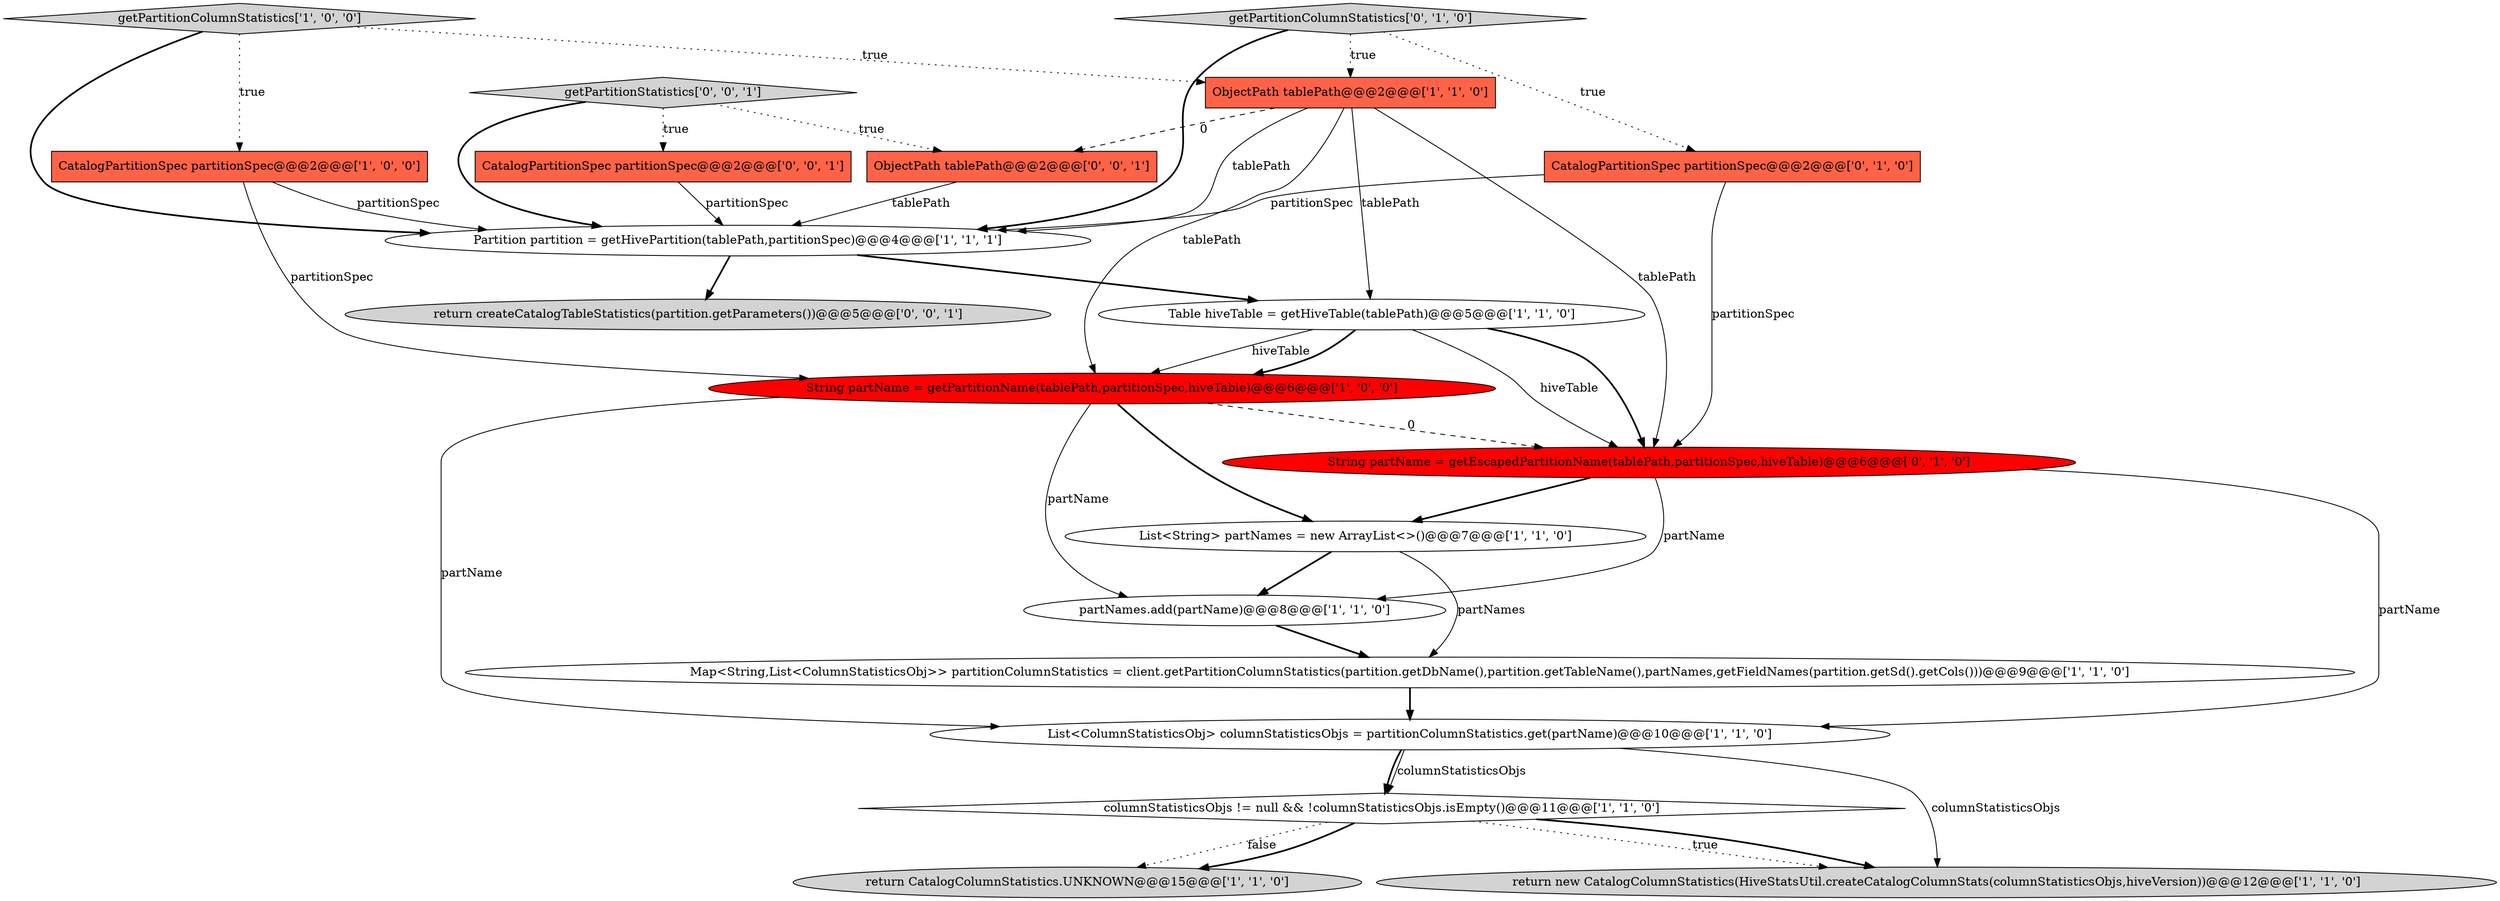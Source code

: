 digraph {
11 [style = filled, label = "String partName = getPartitionName(tablePath,partitionSpec,hiveTable)@@@6@@@['1', '0', '0']", fillcolor = red, shape = ellipse image = "AAA1AAABBB1BBB"];
3 [style = filled, label = "List<String> partNames = new ArrayList<>()@@@7@@@['1', '1', '0']", fillcolor = white, shape = ellipse image = "AAA0AAABBB1BBB"];
1 [style = filled, label = "return CatalogColumnStatistics.UNKNOWN@@@15@@@['1', '1', '0']", fillcolor = lightgray, shape = ellipse image = "AAA0AAABBB1BBB"];
8 [style = filled, label = "ObjectPath tablePath@@@2@@@['1', '1', '0']", fillcolor = tomato, shape = box image = "AAA0AAABBB1BBB"];
7 [style = filled, label = "getPartitionColumnStatistics['1', '0', '0']", fillcolor = lightgray, shape = diamond image = "AAA0AAABBB1BBB"];
4 [style = filled, label = "Table hiveTable = getHiveTable(tablePath)@@@5@@@['1', '1', '0']", fillcolor = white, shape = ellipse image = "AAA0AAABBB1BBB"];
14 [style = filled, label = "getPartitionColumnStatistics['0', '1', '0']", fillcolor = lightgray, shape = diamond image = "AAA0AAABBB2BBB"];
17 [style = filled, label = "CatalogPartitionSpec partitionSpec@@@2@@@['0', '0', '1']", fillcolor = tomato, shape = box image = "AAA0AAABBB3BBB"];
0 [style = filled, label = "partNames.add(partName)@@@8@@@['1', '1', '0']", fillcolor = white, shape = ellipse image = "AAA0AAABBB1BBB"];
2 [style = filled, label = "columnStatisticsObjs != null && !columnStatisticsObjs.isEmpty()@@@11@@@['1', '1', '0']", fillcolor = white, shape = diamond image = "AAA0AAABBB1BBB"];
18 [style = filled, label = "ObjectPath tablePath@@@2@@@['0', '0', '1']", fillcolor = tomato, shape = box image = "AAA0AAABBB3BBB"];
19 [style = filled, label = "getPartitionStatistics['0', '0', '1']", fillcolor = lightgray, shape = diamond image = "AAA0AAABBB3BBB"];
15 [style = filled, label = "String partName = getEscapedPartitionName(tablePath,partitionSpec,hiveTable)@@@6@@@['0', '1', '0']", fillcolor = red, shape = ellipse image = "AAA1AAABBB2BBB"];
12 [style = filled, label = "Partition partition = getHivePartition(tablePath,partitionSpec)@@@4@@@['1', '1', '1']", fillcolor = white, shape = ellipse image = "AAA0AAABBB1BBB"];
13 [style = filled, label = "CatalogPartitionSpec partitionSpec@@@2@@@['0', '1', '0']", fillcolor = tomato, shape = box image = "AAA0AAABBB2BBB"];
16 [style = filled, label = "return createCatalogTableStatistics(partition.getParameters())@@@5@@@['0', '0', '1']", fillcolor = lightgray, shape = ellipse image = "AAA0AAABBB3BBB"];
5 [style = filled, label = "Map<String,List<ColumnStatisticsObj>> partitionColumnStatistics = client.getPartitionColumnStatistics(partition.getDbName(),partition.getTableName(),partNames,getFieldNames(partition.getSd().getCols()))@@@9@@@['1', '1', '0']", fillcolor = white, shape = ellipse image = "AAA0AAABBB1BBB"];
10 [style = filled, label = "return new CatalogColumnStatistics(HiveStatsUtil.createCatalogColumnStats(columnStatisticsObjs,hiveVersion))@@@12@@@['1', '1', '0']", fillcolor = lightgray, shape = ellipse image = "AAA0AAABBB1BBB"];
6 [style = filled, label = "CatalogPartitionSpec partitionSpec@@@2@@@['1', '0', '0']", fillcolor = tomato, shape = box image = "AAA0AAABBB1BBB"];
9 [style = filled, label = "List<ColumnStatisticsObj> columnStatisticsObjs = partitionColumnStatistics.get(partName)@@@10@@@['1', '1', '0']", fillcolor = white, shape = ellipse image = "AAA0AAABBB1BBB"];
2->10 [style = dotted, label="true"];
8->15 [style = solid, label="tablePath"];
7->6 [style = dotted, label="true"];
5->9 [style = bold, label=""];
2->1 [style = dotted, label="false"];
19->12 [style = bold, label=""];
17->12 [style = solid, label="partitionSpec"];
9->2 [style = bold, label=""];
7->12 [style = bold, label=""];
2->1 [style = bold, label=""];
19->17 [style = dotted, label="true"];
6->11 [style = solid, label="partitionSpec"];
13->15 [style = solid, label="partitionSpec"];
11->15 [style = dashed, label="0"];
4->15 [style = bold, label=""];
19->18 [style = dotted, label="true"];
15->9 [style = solid, label="partName"];
11->0 [style = solid, label="partName"];
3->5 [style = solid, label="partNames"];
12->16 [style = bold, label=""];
9->10 [style = solid, label="columnStatisticsObjs"];
15->0 [style = solid, label="partName"];
2->10 [style = bold, label=""];
15->3 [style = bold, label=""];
6->12 [style = solid, label="partitionSpec"];
4->11 [style = solid, label="hiveTable"];
14->13 [style = dotted, label="true"];
3->0 [style = bold, label=""];
8->12 [style = solid, label="tablePath"];
12->4 [style = bold, label=""];
11->3 [style = bold, label=""];
8->11 [style = solid, label="tablePath"];
13->12 [style = solid, label="partitionSpec"];
14->12 [style = bold, label=""];
14->8 [style = dotted, label="true"];
8->18 [style = dashed, label="0"];
11->9 [style = solid, label="partName"];
4->15 [style = solid, label="hiveTable"];
4->11 [style = bold, label=""];
8->4 [style = solid, label="tablePath"];
18->12 [style = solid, label="tablePath"];
7->8 [style = dotted, label="true"];
0->5 [style = bold, label=""];
9->2 [style = solid, label="columnStatisticsObjs"];
}
